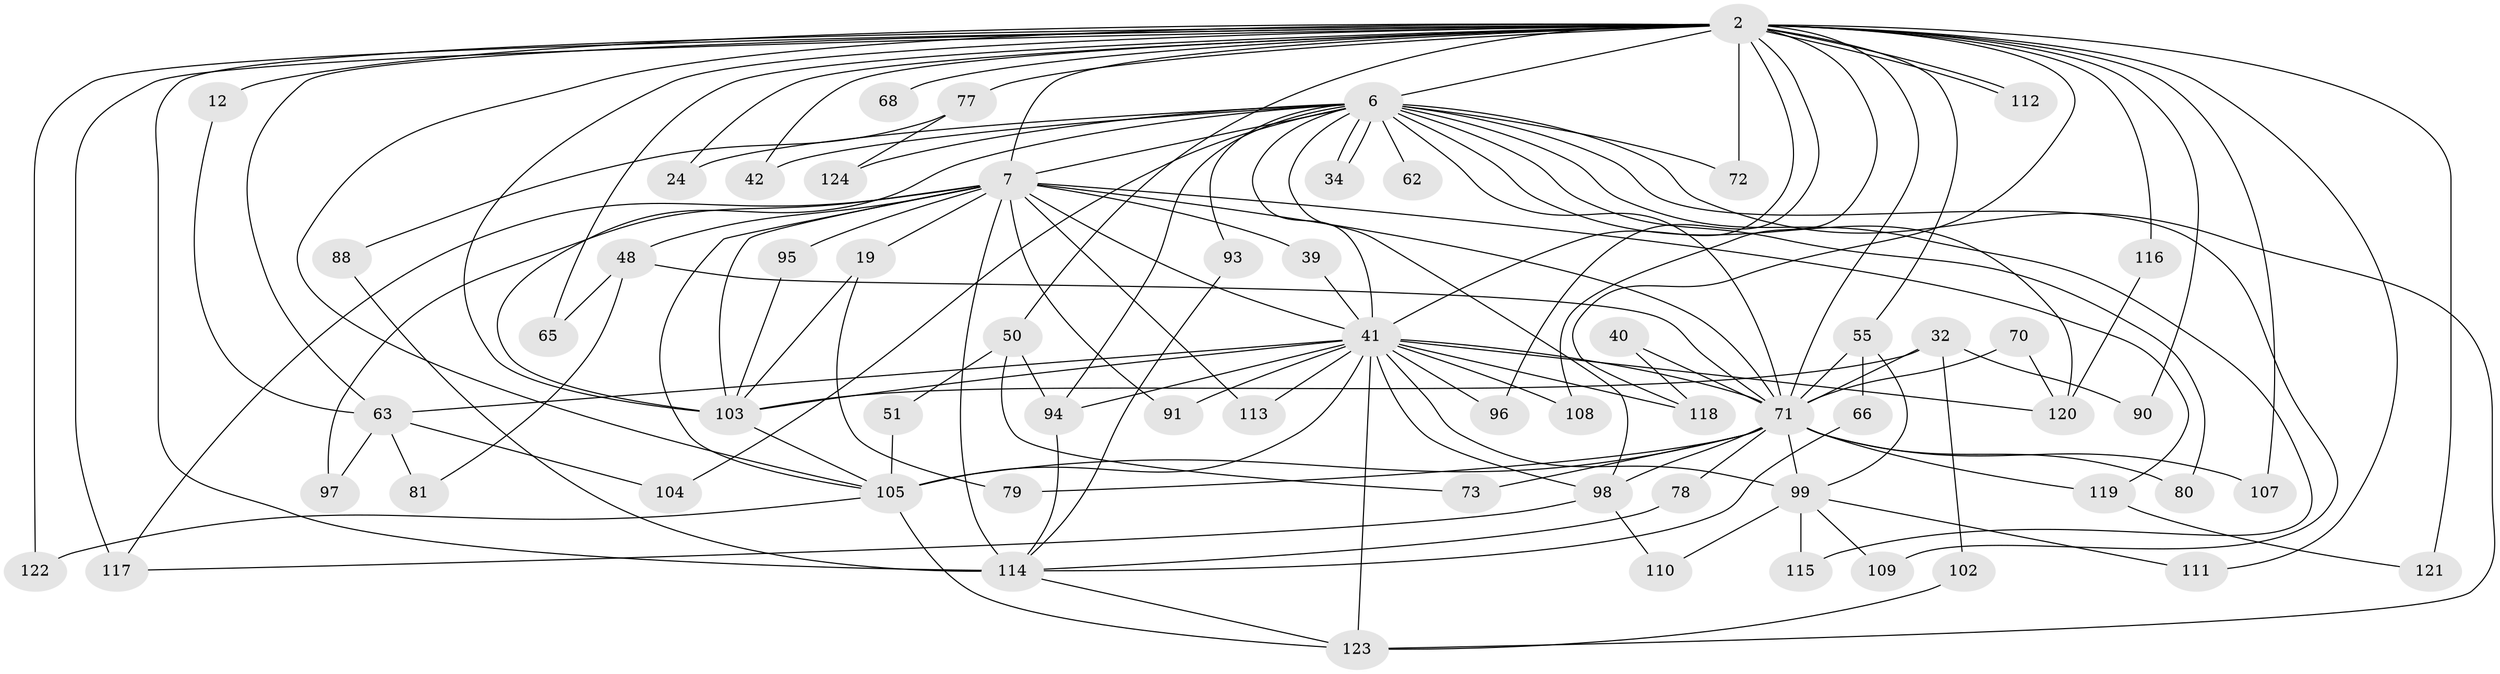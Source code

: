 // original degree distribution, {27: 0.008064516129032258, 33: 0.008064516129032258, 22: 0.008064516129032258, 18: 0.008064516129032258, 25: 0.008064516129032258, 17: 0.008064516129032258, 19: 0.024193548387096774, 20: 0.008064516129032258, 9: 0.008064516129032258, 3: 0.20967741935483872, 5: 0.06451612903225806, 6: 0.04032258064516129, 4: 0.08870967741935484, 2: 0.5080645161290323}
// Generated by graph-tools (version 1.1) at 2025/43/03/09/25 04:43:44]
// undirected, 62 vertices, 132 edges
graph export_dot {
graph [start="1"]
  node [color=gray90,style=filled];
  2 [super="+1"];
  6 [super="+5"];
  7 [super="+3"];
  12;
  19;
  24;
  32 [super="+25"];
  34;
  39;
  40;
  41 [super="+26+9"];
  42;
  48 [super="+20"];
  50 [super="+37"];
  51;
  55 [super="+23"];
  62;
  63 [super="+59+53"];
  65;
  66 [super="+45"];
  68;
  70;
  71 [super="+60+10+57"];
  72;
  73;
  77 [super="+61"];
  78;
  79;
  80;
  81;
  88;
  90;
  91;
  93;
  94 [super="+83"];
  95 [super="+35"];
  96;
  97;
  98 [super="+47+74"];
  99 [super="+69+29"];
  102;
  103 [super="+15+76+82+92"];
  104;
  105 [super="+101"];
  107;
  108 [super="+52+85"];
  109;
  110;
  111;
  112;
  113;
  114 [super="+11+84"];
  115;
  116;
  117 [super="+31"];
  118 [super="+21"];
  119 [super="+46+54"];
  120 [super="+49"];
  121 [super="+106"];
  122;
  123 [super="+100+67+86"];
  124;
  2 -- 6 [weight=4];
  2 -- 7 [weight=4];
  2 -- 12 [weight=2];
  2 -- 42;
  2 -- 55 [weight=2];
  2 -- 65;
  2 -- 68 [weight=2];
  2 -- 96;
  2 -- 107;
  2 -- 108 [weight=4];
  2 -- 112;
  2 -- 112;
  2 -- 114 [weight=3];
  2 -- 116;
  2 -- 118 [weight=2];
  2 -- 121 [weight=2];
  2 -- 122;
  2 -- 71 [weight=6];
  2 -- 72;
  2 -- 77 [weight=3];
  2 -- 24;
  2 -- 90;
  2 -- 111;
  2 -- 50 [weight=2];
  2 -- 63;
  2 -- 117;
  2 -- 105;
  2 -- 41 [weight=5];
  2 -- 103;
  6 -- 7 [weight=4];
  6 -- 24;
  6 -- 34;
  6 -- 34;
  6 -- 62 [weight=2];
  6 -- 115;
  6 -- 72;
  6 -- 80;
  6 -- 93;
  6 -- 103 [weight=2];
  6 -- 104;
  6 -- 42;
  6 -- 109;
  6 -- 120 [weight=2];
  6 -- 123 [weight=3];
  6 -- 124;
  6 -- 98 [weight=2];
  6 -- 71 [weight=5];
  6 -- 94;
  6 -- 41 [weight=4];
  7 -- 19 [weight=2];
  7 -- 48 [weight=2];
  7 -- 95 [weight=3];
  7 -- 97;
  7 -- 113;
  7 -- 119 [weight=3];
  7 -- 91;
  7 -- 39;
  7 -- 41 [weight=5];
  7 -- 105 [weight=3];
  7 -- 114;
  7 -- 117;
  7 -- 71 [weight=5];
  7 -- 103;
  12 -- 63;
  19 -- 79;
  19 -- 103;
  32 -- 90;
  32 -- 102;
  32 -- 71 [weight=3];
  32 -- 103;
  39 -- 41;
  40 -- 118;
  40 -- 71;
  41 -- 120;
  41 -- 71 [weight=4];
  41 -- 91;
  41 -- 94;
  41 -- 96;
  41 -- 98;
  41 -- 99 [weight=3];
  41 -- 105 [weight=2];
  41 -- 108 [weight=2];
  41 -- 113;
  41 -- 118;
  41 -- 123 [weight=2];
  41 -- 63 [weight=3];
  41 -- 103;
  48 -- 65;
  48 -- 81;
  48 -- 71;
  50 -- 73;
  50 -- 51;
  50 -- 94;
  51 -- 105;
  55 -- 66 [weight=2];
  55 -- 71;
  55 -- 99;
  63 -- 97;
  63 -- 104;
  63 -- 81;
  66 -- 114;
  70 -- 120;
  70 -- 71;
  71 -- 73;
  71 -- 78;
  71 -- 79;
  71 -- 80;
  71 -- 98;
  71 -- 107;
  71 -- 119;
  71 -- 99;
  71 -- 105 [weight=2];
  77 -- 88;
  77 -- 124;
  78 -- 114;
  88 -- 114;
  93 -- 114;
  94 -- 114;
  95 -- 103;
  98 -- 117;
  98 -- 110;
  99 -- 110;
  99 -- 109;
  99 -- 115;
  99 -- 111;
  102 -- 123;
  103 -- 105;
  105 -- 122;
  105 -- 123 [weight=2];
  114 -- 123;
  116 -- 120;
  119 -- 121;
}
